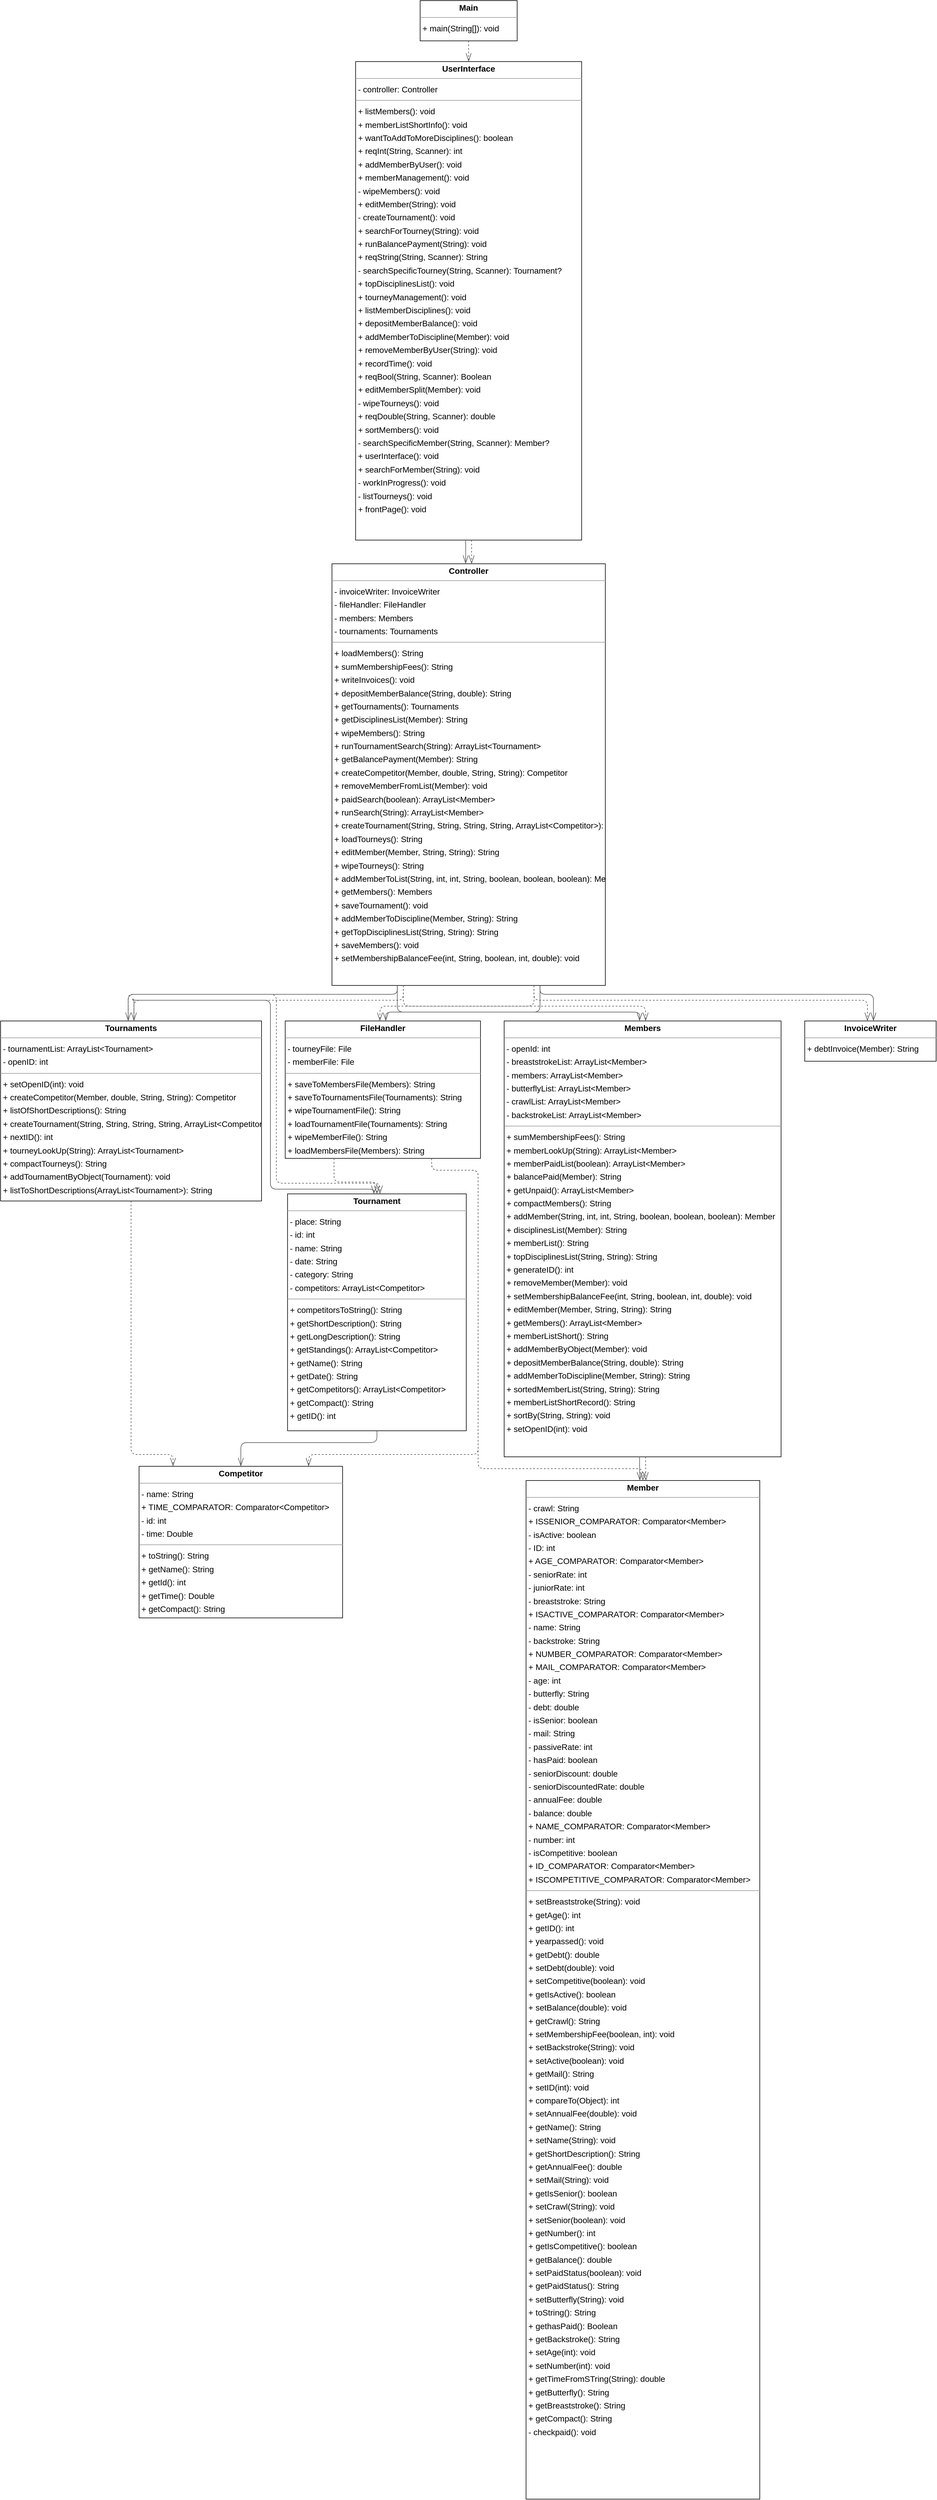 <mxGraphModel dx="0" dy="0" grid="1" gridSize="10" guides="1" tooltips="1" connect="1" arrows="1" fold="1" page="0" pageScale="1" background="none" math="0" shadow="0">
  <root>
    <mxCell id="0" />
    <mxCell id="1" parent="0" />
    <mxCell id="node3" parent="1" vertex="1" value="&lt;p style=&quot;margin:0px;margin-top:4px;text-align:center;&quot;&gt;&lt;b&gt;Competitor&lt;/b&gt;&lt;/p&gt;&lt;hr size=&quot;1&quot;/&gt;&lt;p style=&quot;margin:0 0 0 4px;line-height:1.6;&quot;&gt;- name: String&lt;br/&gt;+ TIME_COMPARATOR: Comparator&amp;lt;Competitor&amp;gt;&lt;br/&gt;- id: int&lt;br/&gt;- time: Double&lt;/p&gt;&lt;hr size=&quot;1&quot;/&gt;&lt;p style=&quot;margin:0 0 0 4px;line-height:1.6;&quot;&gt;+ toString(): String&lt;br/&gt;+ getName(): String&lt;br/&gt;+ getId(): int&lt;br/&gt;+ getTime(): Double&lt;br/&gt;+ getCompact(): String&lt;/p&gt;" style="verticalAlign=top;align=left;overflow=fill;fontSize=14;fontFamily=Helvetica;html=1;rounded=0;shadow=0;comic=0;labelBackgroundColor=none;strokeWidth=1;">
      <mxGeometry x="143" y="2461" width="344" height="256" as="geometry" />
    </mxCell>
    <mxCell id="node5" parent="1" vertex="1" value="&lt;p style=&quot;margin:0px;margin-top:4px;text-align:center;&quot;&gt;&lt;b&gt;Controller&lt;/b&gt;&lt;/p&gt;&lt;hr size=&quot;1&quot;/&gt;&lt;p style=&quot;margin:0 0 0 4px;line-height:1.6;&quot;&gt;- invoiceWriter: InvoiceWriter&lt;br/&gt;- fileHandler: FileHandler&lt;br/&gt;- members: Members&lt;br/&gt;- tournaments: Tournaments&lt;/p&gt;&lt;hr size=&quot;1&quot;/&gt;&lt;p style=&quot;margin:0 0 0 4px;line-height:1.6;&quot;&gt;+ loadMembers(): String&lt;br/&gt;+ sumMembershipFees(): String&lt;br/&gt;+ writeInvoices(): void&lt;br/&gt;+ depositMemberBalance(String, double): String&lt;br/&gt;+ getTournaments(): Tournaments&lt;br/&gt;+ getDisciplinesList(Member): String&lt;br/&gt;+ wipeMembers(): String&lt;br/&gt;+ runTournamentSearch(String): ArrayList&amp;lt;Tournament&amp;gt;&lt;br/&gt;+ getBalancePayment(Member): String&lt;br/&gt;+ createCompetitor(Member, double, String, String): Competitor&lt;br/&gt;+ removeMemberFromList(Member): void&lt;br/&gt;+ paidSearch(boolean): ArrayList&amp;lt;Member&amp;gt;&lt;br/&gt;+ runSearch(String): ArrayList&amp;lt;Member&amp;gt;&lt;br/&gt;+ createTournament(String, String, String, String, ArrayList&amp;lt;Competitor&amp;gt;): void&lt;br/&gt;+ loadTourneys(): String&lt;br/&gt;+ editMember(Member, String, String): String&lt;br/&gt;+ wipeTourneys(): String&lt;br/&gt;+ addMemberToList(String, int, int, String, boolean, boolean, boolean): Member&lt;br/&gt;+ getMembers(): Members&lt;br/&gt;+ saveTournament(): void&lt;br/&gt;+ addMemberToDiscipline(Member, String): String&lt;br/&gt;+ getTopDisciplinesList(String, String): String&lt;br/&gt;+ saveMembers(): void&lt;br/&gt;+ setMembershipBalanceFee(int, String, boolean, int, double): void&lt;/p&gt;" style="verticalAlign=top;align=left;overflow=fill;fontSize=14;fontFamily=Helvetica;html=1;rounded=0;shadow=0;comic=0;labelBackgroundColor=none;strokeWidth=1;">
      <mxGeometry x="469" y="937" width="462" height="712" as="geometry" />
    </mxCell>
    <mxCell id="node8" parent="1" vertex="1" value="&lt;p style=&quot;margin:0px;margin-top:4px;text-align:center;&quot;&gt;&lt;b&gt;FileHandler&lt;/b&gt;&lt;/p&gt;&lt;hr size=&quot;1&quot;/&gt;&lt;p style=&quot;margin:0 0 0 4px;line-height:1.6;&quot;&gt;- tourneyFile: File&lt;br/&gt;- memberFile: File&lt;/p&gt;&lt;hr size=&quot;1&quot;/&gt;&lt;p style=&quot;margin:0 0 0 4px;line-height:1.6;&quot;&gt;+ saveToMembersFile(Members): String&lt;br/&gt;+ saveToTournamentsFile(Tournaments): String&lt;br/&gt;+ wipeTournamentFile(): String&lt;br/&gt;+ loadTournamentFile(Tournaments): String&lt;br/&gt;+ wipeMemberFile(): String&lt;br/&gt;+ loadMembersFile(Members): String&lt;/p&gt;" style="verticalAlign=top;align=left;overflow=fill;fontSize=14;fontFamily=Helvetica;html=1;rounded=0;shadow=0;comic=0;labelBackgroundColor=none;strokeWidth=1;">
      <mxGeometry x="390" y="1709" width="330" height="232" as="geometry" />
    </mxCell>
    <mxCell id="node7" parent="1" vertex="1" value="&lt;p style=&quot;margin:0px;margin-top:4px;text-align:center;&quot;&gt;&lt;b&gt;InvoiceWriter&lt;/b&gt;&lt;/p&gt;&lt;hr size=&quot;1&quot;/&gt;&lt;p style=&quot;margin:0 0 0 4px;line-height:1.6;&quot;&gt;+ debtInvoice(Member): String&lt;/p&gt;" style="verticalAlign=top;align=left;overflow=fill;fontSize=14;fontFamily=Helvetica;html=1;rounded=0;shadow=0;comic=0;labelBackgroundColor=none;strokeWidth=1;">
      <mxGeometry x="1268" y="1709" width="222" height="68" as="geometry" />
    </mxCell>
    <mxCell id="node0" parent="1" vertex="1" value="&lt;p style=&quot;margin:0px;margin-top:4px;text-align:center;&quot;&gt;&lt;b&gt;Main&lt;/b&gt;&lt;/p&gt;&lt;hr size=&quot;1&quot;/&gt;&lt;p style=&quot;margin:0 0 0 4px;line-height:1.6;&quot;&gt;+ main(String[]): void&lt;/p&gt;" style="verticalAlign=top;align=left;overflow=fill;fontSize=14;fontFamily=Helvetica;html=1;rounded=0;shadow=0;comic=0;labelBackgroundColor=none;strokeWidth=1;">
      <mxGeometry x="618" y="-14" width="164" height="68" as="geometry" />
    </mxCell>
    <mxCell id="node6" parent="1" vertex="1" value="&lt;p style=&quot;margin:0px;margin-top:4px;text-align:center;&quot;&gt;&lt;b&gt;Member&lt;/b&gt;&lt;/p&gt;&lt;hr size=&quot;1&quot;/&gt;&lt;p style=&quot;margin:0 0 0 4px;line-height:1.6;&quot;&gt;- crawl: String&lt;br/&gt;+ ISSENIOR_COMPARATOR: Comparator&amp;lt;Member&amp;gt;&lt;br/&gt;- isActive: boolean&lt;br/&gt;- ID: int&lt;br/&gt;+ AGE_COMPARATOR: Comparator&amp;lt;Member&amp;gt;&lt;br/&gt;- seniorRate: int&lt;br/&gt;- juniorRate: int&lt;br/&gt;- breaststroke: String&lt;br/&gt;+ ISACTIVE_COMPARATOR: Comparator&amp;lt;Member&amp;gt;&lt;br/&gt;- name: String&lt;br/&gt;- backstroke: String&lt;br/&gt;+ NUMBER_COMPARATOR: Comparator&amp;lt;Member&amp;gt;&lt;br/&gt;+ MAIL_COMPARATOR: Comparator&amp;lt;Member&amp;gt;&lt;br/&gt;- age: int&lt;br/&gt;- butterfly: String&lt;br/&gt;- debt: double&lt;br/&gt;- isSenior: boolean&lt;br/&gt;- mail: String&lt;br/&gt;- passiveRate: int&lt;br/&gt;- hasPaid: boolean&lt;br/&gt;- seniorDiscount: double&lt;br/&gt;- seniorDiscountedRate: double&lt;br/&gt;- annualFee: double&lt;br/&gt;- balance: double&lt;br/&gt;+ NAME_COMPARATOR: Comparator&amp;lt;Member&amp;gt;&lt;br/&gt;- number: int&lt;br/&gt;- isCompetitive: boolean&lt;br/&gt;+ ID_COMPARATOR: Comparator&amp;lt;Member&amp;gt;&lt;br/&gt;+ ISCOMPETITIVE_COMPARATOR: Comparator&amp;lt;Member&amp;gt;&lt;/p&gt;&lt;hr size=&quot;1&quot;/&gt;&lt;p style=&quot;margin:0 0 0 4px;line-height:1.6;&quot;&gt;+ setBreaststroke(String): void&lt;br/&gt;+ getAge(): int&lt;br/&gt;+ getID(): int&lt;br/&gt;+ yearpassed(): void&lt;br/&gt;+ getDebt(): double&lt;br/&gt;+ setDebt(double): void&lt;br/&gt;+ setCompetitive(boolean): void&lt;br/&gt;+ getIsActive(): boolean&lt;br/&gt;+ setBalance(double): void&lt;br/&gt;+ getCrawl(): String&lt;br/&gt;+ setMembershipFee(boolean, int): void&lt;br/&gt;+ setBackstroke(String): void&lt;br/&gt;+ setActive(boolean): void&lt;br/&gt;+ getMail(): String&lt;br/&gt;+ setID(int): void&lt;br/&gt;+ compareTo(Object): int&lt;br/&gt;+ setAnnualFee(double): void&lt;br/&gt;+ getName(): String&lt;br/&gt;+ setName(String): void&lt;br/&gt;+ getShortDescription(): String&lt;br/&gt;+ getAnnualFee(): double&lt;br/&gt;+ setMail(String): void&lt;br/&gt;+ getIsSenior(): boolean&lt;br/&gt;+ setCrawl(String): void&lt;br/&gt;+ setSenior(boolean): void&lt;br/&gt;+ getNumber(): int&lt;br/&gt;+ getIsCompetitive(): boolean&lt;br/&gt;+ getBalance(): double&lt;br/&gt;+ setPaidStatus(boolean): void&lt;br/&gt;+ getPaidStatus(): String&lt;br/&gt;+ setButterfly(String): void&lt;br/&gt;+ toString(): String&lt;br/&gt;+ gethasPaid(): Boolean&lt;br/&gt;+ getBackstroke(): String&lt;br/&gt;+ setAge(int): void&lt;br/&gt;+ setNumber(int): void&lt;br/&gt;+ getTimeFromSTring(String): double&lt;br/&gt;+ getButterfly(): String&lt;br/&gt;+ getBreaststroke(): String&lt;br/&gt;+ getCompact(): String&lt;br/&gt;- checkpaid(): void&lt;/p&gt;" style="verticalAlign=top;align=left;overflow=fill;fontSize=14;fontFamily=Helvetica;html=1;rounded=0;shadow=0;comic=0;labelBackgroundColor=none;strokeWidth=1;">
      <mxGeometry x="797" y="2485" width="395" height="1720" as="geometry" />
    </mxCell>
    <mxCell id="node4" parent="1" vertex="1" value="&lt;p style=&quot;margin:0px;margin-top:4px;text-align:center;&quot;&gt;&lt;b&gt;Members&lt;/b&gt;&lt;/p&gt;&lt;hr size=&quot;1&quot;/&gt;&lt;p style=&quot;margin:0 0 0 4px;line-height:1.6;&quot;&gt;- openId: int&lt;br/&gt;- breaststrokeList: ArrayList&amp;lt;Member&amp;gt;&lt;br/&gt;- members: ArrayList&amp;lt;Member&amp;gt;&lt;br/&gt;- butterflyList: ArrayList&amp;lt;Member&amp;gt;&lt;br/&gt;- crawlList: ArrayList&amp;lt;Member&amp;gt;&lt;br/&gt;- backstrokeList: ArrayList&amp;lt;Member&amp;gt;&lt;/p&gt;&lt;hr size=&quot;1&quot;/&gt;&lt;p style=&quot;margin:0 0 0 4px;line-height:1.6;&quot;&gt;+ sumMembershipFees(): String&lt;br/&gt;+ memberLookUp(String): ArrayList&amp;lt;Member&amp;gt;&lt;br/&gt;+ memberPaidList(boolean): ArrayList&amp;lt;Member&amp;gt;&lt;br/&gt;+ balancePaid(Member): String&lt;br/&gt;+ getUnpaid(): ArrayList&amp;lt;Member&amp;gt;&lt;br/&gt;+ compactMembers(): String&lt;br/&gt;+ addMember(String, int, int, String, boolean, boolean, boolean): Member&lt;br/&gt;+ disciplinesList(Member): String&lt;br/&gt;+ memberList(): String&lt;br/&gt;+ topDisciplinesList(String, String): String&lt;br/&gt;+ generateID(): int&lt;br/&gt;+ removeMember(Member): void&lt;br/&gt;+ setMembershipBalanceFee(int, String, boolean, int, double): void&lt;br/&gt;+ editMember(Member, String, String): String&lt;br/&gt;+ getMembers(): ArrayList&amp;lt;Member&amp;gt;&lt;br/&gt;+ memberListShort(): String&lt;br/&gt;+ addMemberByObject(Member): void&lt;br/&gt;+ depositMemberBalance(String, double): String&lt;br/&gt;+ addMemberToDiscipline(Member, String): String&lt;br/&gt;+ sortedMemberList(String, String): String&lt;br/&gt;+ memberListShortRecord(): String&lt;br/&gt;+ sortBy(String, String): void&lt;br/&gt;+ setOpenID(int): void&lt;/p&gt;" style="verticalAlign=top;align=left;overflow=fill;fontSize=14;fontFamily=Helvetica;html=1;rounded=0;shadow=0;comic=0;labelBackgroundColor=none;strokeWidth=1;">
      <mxGeometry x="760" y="1709" width="468" height="736" as="geometry" />
    </mxCell>
    <mxCell id="node2" parent="1" vertex="1" value="&lt;p style=&quot;margin:0px;margin-top:4px;text-align:center;&quot;&gt;&lt;b&gt;Tournament&lt;/b&gt;&lt;/p&gt;&lt;hr size=&quot;1&quot;/&gt;&lt;p style=&quot;margin:0 0 0 4px;line-height:1.6;&quot;&gt;- place: String&lt;br/&gt;- id: int&lt;br/&gt;- name: String&lt;br/&gt;- date: String&lt;br/&gt;- category: String&lt;br/&gt;- competitors: ArrayList&amp;lt;Competitor&amp;gt;&lt;/p&gt;&lt;hr size=&quot;1&quot;/&gt;&lt;p style=&quot;margin:0 0 0 4px;line-height:1.6;&quot;&gt;+ competitorsToString(): String&lt;br/&gt;+ getShortDescription(): String&lt;br/&gt;+ getLongDescription(): String&lt;br/&gt;+ getStandings(): ArrayList&amp;lt;Competitor&amp;gt;&lt;br/&gt;+ getName(): String&lt;br/&gt;+ getDate(): String&lt;br/&gt;+ getCompetitors(): ArrayList&amp;lt;Competitor&amp;gt;&lt;br/&gt;+ getCompact(): String&lt;br/&gt;+ getID(): int&lt;/p&gt;" style="verticalAlign=top;align=left;overflow=fill;fontSize=14;fontFamily=Helvetica;html=1;rounded=0;shadow=0;comic=0;labelBackgroundColor=none;strokeWidth=1;">
      <mxGeometry x="394" y="2001" width="302" height="400" as="geometry" />
    </mxCell>
    <mxCell id="node9" parent="1" vertex="1" value="&lt;p style=&quot;margin:0px;margin-top:4px;text-align:center;&quot;&gt;&lt;b&gt;Tournaments&lt;/b&gt;&lt;/p&gt;&lt;hr size=&quot;1&quot;/&gt;&lt;p style=&quot;margin:0 0 0 4px;line-height:1.6;&quot;&gt;- tournamentList: ArrayList&amp;lt;Tournament&amp;gt;&lt;br/&gt;- openID: int&lt;/p&gt;&lt;hr size=&quot;1&quot;/&gt;&lt;p style=&quot;margin:0 0 0 4px;line-height:1.6;&quot;&gt;+ setOpenID(int): void&lt;br/&gt;+ createCompetitor(Member, double, String, String): Competitor&lt;br/&gt;+ listOfShortDescriptions(): String&lt;br/&gt;+ createTournament(String, String, String, String, ArrayList&amp;lt;Competitor&amp;gt;): void&lt;br/&gt;+ nextID(): int&lt;br/&gt;+ tourneyLookUp(String): ArrayList&amp;lt;Tournament&amp;gt;&lt;br/&gt;+ compactTourneys(): String&lt;br/&gt;+ addTournamentByObject(Tournament): void&lt;br/&gt;+ listToShortDescriptions(ArrayList&amp;lt;Tournament&amp;gt;): String&lt;/p&gt;" style="verticalAlign=top;align=left;overflow=fill;fontSize=14;fontFamily=Helvetica;html=1;rounded=0;shadow=0;comic=0;labelBackgroundColor=none;strokeWidth=1;">
      <mxGeometry x="-91" y="1709" width="441" height="304" as="geometry" />
    </mxCell>
    <mxCell id="node1" parent="1" vertex="1" value="&lt;p style=&quot;margin:0px;margin-top:4px;text-align:center;&quot;&gt;&lt;b&gt;UserInterface&lt;/b&gt;&lt;/p&gt;&lt;hr size=&quot;1&quot;/&gt;&lt;p style=&quot;margin:0 0 0 4px;line-height:1.6;&quot;&gt;- controller: Controller&lt;/p&gt;&lt;hr size=&quot;1&quot;/&gt;&lt;p style=&quot;margin:0 0 0 4px;line-height:1.6;&quot;&gt;+ listMembers(): void&lt;br/&gt;+ memberListShortInfo(): void&lt;br/&gt;+ wantToAddToMoreDisciplines(): boolean&lt;br/&gt;+ reqInt(String, Scanner): int&lt;br/&gt;+ addMemberByUser(): void&lt;br/&gt;+ memberManagement(): void&lt;br/&gt;- wipeMembers(): void&lt;br/&gt;+ editMember(String): void&lt;br/&gt;- createTournament(): void&lt;br/&gt;+ searchForTourney(String): void&lt;br/&gt;+ runBalancePayment(String): void&lt;br/&gt;+ reqString(String, Scanner): String&lt;br/&gt;- searchSpecificTourney(String, Scanner): Tournament?&lt;br/&gt;+ topDisciplinesList(): void&lt;br/&gt;+ tourneyManagement(): void&lt;br/&gt;+ listMemberDisciplines(): void&lt;br/&gt;+ depositMemberBalance(): void&lt;br/&gt;+ addMemberToDiscipline(Member): void&lt;br/&gt;+ removeMemberByUser(String): void&lt;br/&gt;+ recordTime(): void&lt;br/&gt;+ reqBool(String, Scanner): Boolean&lt;br/&gt;+ editMemberSplit(Member): void&lt;br/&gt;- wipeTourneys(): void&lt;br/&gt;+ reqDouble(String, Scanner): double&lt;br/&gt;+ sortMembers(): void&lt;br/&gt;- searchSpecificMember(String, Scanner): Member?&lt;br/&gt;+ userInterface(): void&lt;br/&gt;+ searchForMember(String): void&lt;br/&gt;- workInProgress(): void&lt;br/&gt;- listTourneys(): void&lt;br/&gt;+ frontPage(): void&lt;/p&gt;" style="verticalAlign=top;align=left;overflow=fill;fontSize=14;fontFamily=Helvetica;html=1;rounded=0;shadow=0;comic=0;labelBackgroundColor=none;strokeWidth=1;">
      <mxGeometry x="509" y="89" width="382" height="808" as="geometry" />
    </mxCell>
    <mxCell id="edge7" edge="1" value="" parent="1" source="node5" target="node8" style="html=1;rounded=1;edgeStyle=orthogonalEdgeStyle;dashed=1;startArrow=none;endArrow=openThin;endSize=12;strokeColor=#595959;exitX=0.739;exitY=1.000;exitDx=0;exitDy=0;entryX=0.485;entryY=0.000;entryDx=0;entryDy=0;">
      <mxGeometry width="50" height="50" relative="1" as="geometry">
        <Array as="points">
          <mxPoint x="810" y="1684" />
          <mxPoint x="550" y="1684" />
        </Array>
      </mxGeometry>
    </mxCell>
    <mxCell id="edge8" edge="1" value="" parent="1" source="node5" target="node8" style="html=1;rounded=1;edgeStyle=orthogonalEdgeStyle;dashed=0;startArrow=diamondThinstartSize=12;endArrow=openThin;endSize=12;strokeColor=#595959;exitX=0.761;exitY=1.000;exitDx=0;exitDy=0;entryX=0.515;entryY=0.000;entryDx=0;entryDy=0;">
      <mxGeometry width="50" height="50" relative="1" as="geometry">
        <Array as="points">
          <mxPoint x="820" y="1694" />
          <mxPoint x="560" y="1694" />
        </Array>
      </mxGeometry>
    </mxCell>
    <mxCell id="edge2" edge="1" value="" parent="1" source="node5" target="node7" style="html=1;rounded=1;edgeStyle=orthogonalEdgeStyle;dashed=1;startArrow=none;endArrow=openThin;endSize=12;strokeColor=#595959;exitX=0.739;exitY=1.000;exitDx=0;exitDy=0;entryX=0.477;entryY=0.000;entryDx=0;entryDy=0;">
      <mxGeometry width="50" height="50" relative="1" as="geometry">
        <Array as="points">
          <mxPoint x="810" y="1674" />
          <mxPoint x="1374" y="1674" />
        </Array>
      </mxGeometry>
    </mxCell>
    <mxCell id="edge12" edge="1" value="" parent="1" source="node5" target="node7" style="html=1;rounded=1;edgeStyle=orthogonalEdgeStyle;dashed=0;startArrow=diamondThinstartSize=12;endArrow=openThin;endSize=12;strokeColor=#595959;exitX=0.761;exitY=1.000;exitDx=0;exitDy=0;entryX=0.523;entryY=0.000;entryDx=0;entryDy=0;">
      <mxGeometry width="50" height="50" relative="1" as="geometry">
        <Array as="points">
          <mxPoint x="820" y="1664" />
          <mxPoint x="1384" y="1664" />
        </Array>
      </mxGeometry>
    </mxCell>
    <mxCell id="edge1" edge="1" value="" parent="1" source="node5" target="node4" style="html=1;rounded=1;edgeStyle=orthogonalEdgeStyle;dashed=0;startArrow=diamondThinstartSize=12;endArrow=openThin;endSize=12;strokeColor=#595959;exitX=0.239;exitY=1.000;exitDx=0;exitDy=0;entryX=0.489;entryY=0.000;entryDx=0;entryDy=0;">
      <mxGeometry width="50" height="50" relative="1" as="geometry">
        <Array as="points">
          <mxPoint x="579" y="1694" />
          <mxPoint x="989" y="1694" />
        </Array>
      </mxGeometry>
    </mxCell>
    <mxCell id="edge14" edge="1" value="" parent="1" source="node5" target="node4" style="html=1;rounded=1;edgeStyle=orthogonalEdgeStyle;dashed=1;startArrow=none;endArrow=openThin;endSize=12;strokeColor=#595959;exitX=0.261;exitY=1.000;exitDx=0;exitDy=0;entryX=0.511;entryY=0.000;entryDx=0;entryDy=0;">
      <mxGeometry width="50" height="50" relative="1" as="geometry">
        <Array as="points">
          <mxPoint x="589" y="1684" />
          <mxPoint x="999" y="1684" />
        </Array>
      </mxGeometry>
    </mxCell>
    <mxCell id="edge4" edge="1" value="" parent="1" source="node5" target="node9" style="html=1;rounded=1;edgeStyle=orthogonalEdgeStyle;dashed=0;startArrow=diamondThinstartSize=12;endArrow=openThin;endSize=12;strokeColor=#595959;exitX=0.239;exitY=1.000;exitDx=0;exitDy=0;entryX=0.489;entryY=0.000;entryDx=0;entryDy=0;">
      <mxGeometry width="50" height="50" relative="1" as="geometry">
        <Array as="points">
          <mxPoint x="579" y="1664" />
          <mxPoint x="125" y="1664" />
        </Array>
      </mxGeometry>
    </mxCell>
    <mxCell id="edge18" edge="1" value="" parent="1" source="node5" target="node9" style="html=1;rounded=1;edgeStyle=orthogonalEdgeStyle;dashed=1;startArrow=none;endArrow=openThin;endSize=12;strokeColor=#595959;exitX=0.261;exitY=1.000;exitDx=0;exitDy=0;entryX=0.511;entryY=0.000;entryDx=0;entryDy=0;">
      <mxGeometry width="50" height="50" relative="1" as="geometry">
        <Array as="points">
          <mxPoint x="589" y="1674" />
          <mxPoint x="135" y="1674" />
        </Array>
      </mxGeometry>
    </mxCell>
    <mxCell id="edge10" edge="1" value="" parent="1" source="node8" target="node3" style="html=1;rounded=1;edgeStyle=orthogonalEdgeStyle;dashed=1;startArrow=none;endArrow=openThin;endSize=12;strokeColor=#595959;exitX=0.750;exitY=1.000;exitDx=0;exitDy=0;entryX=0.833;entryY=0.000;entryDx=0;entryDy=0;">
      <mxGeometry width="50" height="50" relative="1" as="geometry">
        <Array as="points">
          <mxPoint x="638" y="1961" />
          <mxPoint x="716" y="1961" />
          <mxPoint x="716" y="2441" />
          <mxPoint x="429" y="2441" />
        </Array>
      </mxGeometry>
    </mxCell>
    <mxCell id="edge13" edge="1" value="" parent="1" source="node8" target="node6" style="html=1;rounded=1;edgeStyle=orthogonalEdgeStyle;dashed=1;startArrow=none;endArrow=openThin;endSize=12;strokeColor=#595959;exitX=0.750;exitY=1.000;exitDx=0;exitDy=0;entryX=0.500;entryY=0.000;entryDx=0;entryDy=0;">
      <mxGeometry width="50" height="50" relative="1" as="geometry">
        <Array as="points">
          <mxPoint x="638" y="1961" />
          <mxPoint x="716" y="1961" />
          <mxPoint x="716" y="2465" />
          <mxPoint x="994" y="2465" />
        </Array>
      </mxGeometry>
    </mxCell>
    <mxCell id="edge11" edge="1" value="" parent="1" source="node8" target="node2" style="html=1;rounded=1;edgeStyle=orthogonalEdgeStyle;dashed=1;startArrow=none;endArrow=openThin;endSize=12;strokeColor=#595959;exitX=0.250;exitY=1.000;exitDx=0;exitDy=0;entryX=0.500;entryY=0.000;entryDx=0;entryDy=0;">
      <mxGeometry width="50" height="50" relative="1" as="geometry">
        <Array as="points">
          <mxPoint x="473" y="1981" />
          <mxPoint x="545" y="1981" />
        </Array>
      </mxGeometry>
    </mxCell>
    <mxCell id="edge6" edge="1" value="" parent="1" source="node0" target="node1" style="html=1;rounded=1;edgeStyle=orthogonalEdgeStyle;dashed=1;startArrow=none;endArrow=openThin;endSize=12;strokeColor=#595959;exitX=0.500;exitY=1.001;exitDx=0;exitDy=0;entryX=0.500;entryY=0.000;entryDx=0;entryDy=0;">
      <mxGeometry width="50" height="50" relative="1" as="geometry">
        <Array as="points" />
      </mxGeometry>
    </mxCell>
    <mxCell id="edge15" edge="1" value="" parent="1" source="node4" target="node6" style="html=1;rounded=1;edgeStyle=orthogonalEdgeStyle;dashed=0;startArrow=diamondThinstartSize=12;endArrow=openThin;endSize=12;strokeColor=#595959;exitX=0.489;exitY=1.000;exitDx=0;exitDy=0;entryX=0.487;entryY=0.000;entryDx=0;entryDy=0;">
      <mxGeometry width="50" height="50" relative="1" as="geometry">
        <Array as="points" />
      </mxGeometry>
    </mxCell>
    <mxCell id="edge17" edge="1" value="" parent="1" source="node4" target="node6" style="html=1;rounded=1;edgeStyle=orthogonalEdgeStyle;dashed=1;startArrow=none;endArrow=openThin;endSize=12;strokeColor=#595959;exitX=0.511;exitY=1.000;exitDx=0;exitDy=0;entryX=0.513;entryY=0.000;entryDx=0;entryDy=0;">
      <mxGeometry width="50" height="50" relative="1" as="geometry">
        <Array as="points" />
      </mxGeometry>
    </mxCell>
    <mxCell id="edge19" edge="1" value="" parent="1" source="node2" target="node3" style="html=1;rounded=1;edgeStyle=orthogonalEdgeStyle;dashed=0;startArrow=diamondThinstartSize=12;endArrow=openThin;endSize=12;strokeColor=#595959;exitX=0.500;exitY=1.000;exitDx=0;exitDy=0;entryX=0.500;entryY=0.000;entryDx=0;entryDy=0;">
      <mxGeometry width="50" height="50" relative="1" as="geometry">
        <Array as="points">
          <mxPoint x="545" y="2421" />
          <mxPoint x="315" y="2421" />
        </Array>
      </mxGeometry>
    </mxCell>
    <mxCell id="edge9" edge="1" value="" parent="1" source="node9" target="node3" style="html=1;rounded=1;edgeStyle=orthogonalEdgeStyle;dashed=1;startArrow=none;endArrow=openThin;endSize=12;strokeColor=#595959;exitX=0.500;exitY=1.000;exitDx=0;exitDy=0;entryX=0.167;entryY=0.000;entryDx=0;entryDy=0;">
      <mxGeometry width="50" height="50" relative="1" as="geometry">
        <Array as="points">
          <mxPoint x="130" y="2441" />
          <mxPoint x="200" y="2441" />
        </Array>
      </mxGeometry>
    </mxCell>
    <mxCell id="edge0" edge="1" value="" parent="1" source="node9" target="node2" style="html=1;rounded=1;edgeStyle=orthogonalEdgeStyle;dashed=0;startArrow=diamondThinstartSize=12;endArrow=openThin;endSize=12;strokeColor=#595959;exitX=0.511;exitY=0.000;exitDx=0;exitDy=0;entryX=0.483;entryY=0.000;entryDx=0;entryDy=0;">
      <mxGeometry width="50" height="50" relative="1" as="geometry">
        <Array as="points">
          <mxPoint x="135" y="1672" />
          <mxPoint x="132" y="1674" />
          <mxPoint x="365" y="1674" />
          <mxPoint x="365" y="1993" />
          <mxPoint x="540" y="1993" />
        </Array>
      </mxGeometry>
    </mxCell>
    <mxCell id="edge5" edge="1" value="" parent="1" source="node9" target="node2" style="html=1;rounded=1;edgeStyle=orthogonalEdgeStyle;dashed=1;startArrow=none;endArrow=openThin;endSize=12;strokeColor=#595959;exitX=0.489;exitY=0.000;exitDx=0;exitDy=0;entryX=0.517;entryY=0.000;entryDx=0;entryDy=0;">
      <mxGeometry width="50" height="50" relative="1" as="geometry">
        <Array as="points">
          <mxPoint x="125" y="1666" />
          <mxPoint x="128" y="1664" />
          <mxPoint x="375" y="1664" />
          <mxPoint x="375" y="1983" />
          <mxPoint x="550" y="1983" />
        </Array>
      </mxGeometry>
    </mxCell>
    <mxCell id="edge3" edge="1" value="" parent="1" source="node1" target="node5" style="html=1;rounded=1;edgeStyle=orthogonalEdgeStyle;dashed=0;startArrow=diamondThinstartSize=12;endArrow=openThin;endSize=12;strokeColor=#595959;exitX=0.487;exitY=1.000;exitDx=0;exitDy=0;entryX=0.489;entryY=0.000;entryDx=0;entryDy=0;">
      <mxGeometry width="50" height="50" relative="1" as="geometry">
        <Array as="points" />
      </mxGeometry>
    </mxCell>
    <mxCell id="edge16" edge="1" value="" parent="1" source="node1" target="node5" style="html=1;rounded=1;edgeStyle=orthogonalEdgeStyle;dashed=1;startArrow=none;endArrow=openThin;endSize=12;strokeColor=#595959;exitX=0.513;exitY=1.000;exitDx=0;exitDy=0;entryX=0.511;entryY=0.000;entryDx=0;entryDy=0;">
      <mxGeometry width="50" height="50" relative="1" as="geometry">
        <Array as="points" />
      </mxGeometry>
    </mxCell>
  </root>
</mxGraphModel>